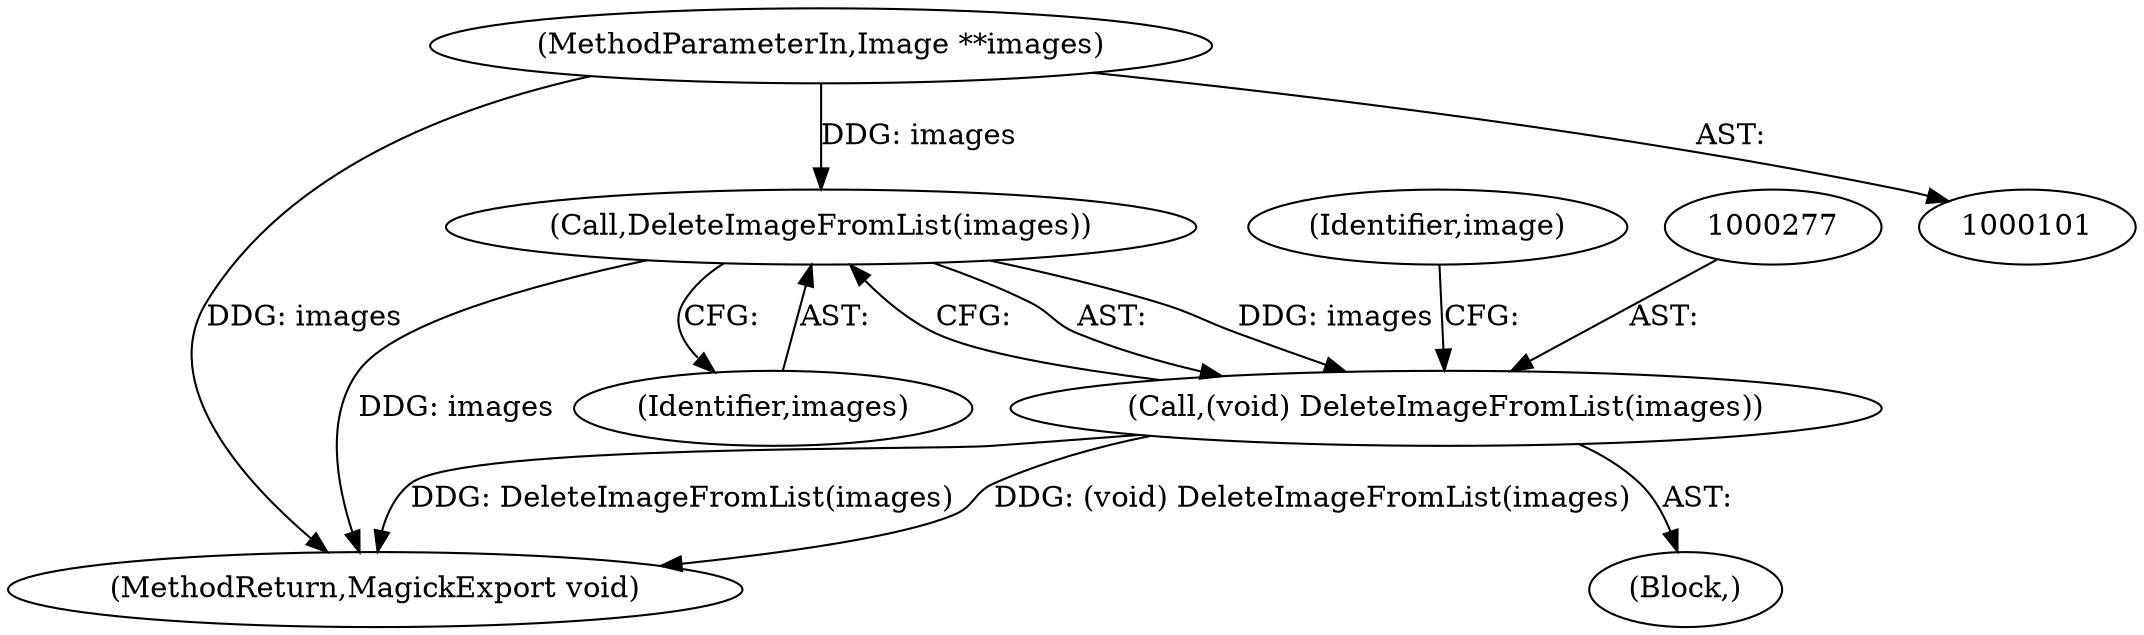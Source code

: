 digraph "0_ImageMagick6_1ddcf2e4f28029a888cadef2e757509ef5047ad8@pointer" {
"1000102" [label="(MethodParameterIn,Image **images)"];
"1000278" [label="(Call,DeleteImageFromList(images))"];
"1000276" [label="(Call,(void) DeleteImageFromList(images))"];
"1000166" [label="(Identifier,image)"];
"1000102" [label="(MethodParameterIn,Image **images)"];
"1000276" [label="(Call,(void) DeleteImageFromList(images))"];
"1000278" [label="(Call,DeleteImageFromList(images))"];
"1000286" [label="(MethodReturn,MagickExport void)"];
"1000223" [label="(Block,)"];
"1000279" [label="(Identifier,images)"];
"1000102" -> "1000101"  [label="AST: "];
"1000102" -> "1000286"  [label="DDG: images"];
"1000102" -> "1000278"  [label="DDG: images"];
"1000278" -> "1000276"  [label="AST: "];
"1000278" -> "1000279"  [label="CFG: "];
"1000279" -> "1000278"  [label="AST: "];
"1000276" -> "1000278"  [label="CFG: "];
"1000278" -> "1000286"  [label="DDG: images"];
"1000278" -> "1000276"  [label="DDG: images"];
"1000276" -> "1000223"  [label="AST: "];
"1000277" -> "1000276"  [label="AST: "];
"1000166" -> "1000276"  [label="CFG: "];
"1000276" -> "1000286"  [label="DDG: DeleteImageFromList(images)"];
"1000276" -> "1000286"  [label="DDG: (void) DeleteImageFromList(images)"];
}
